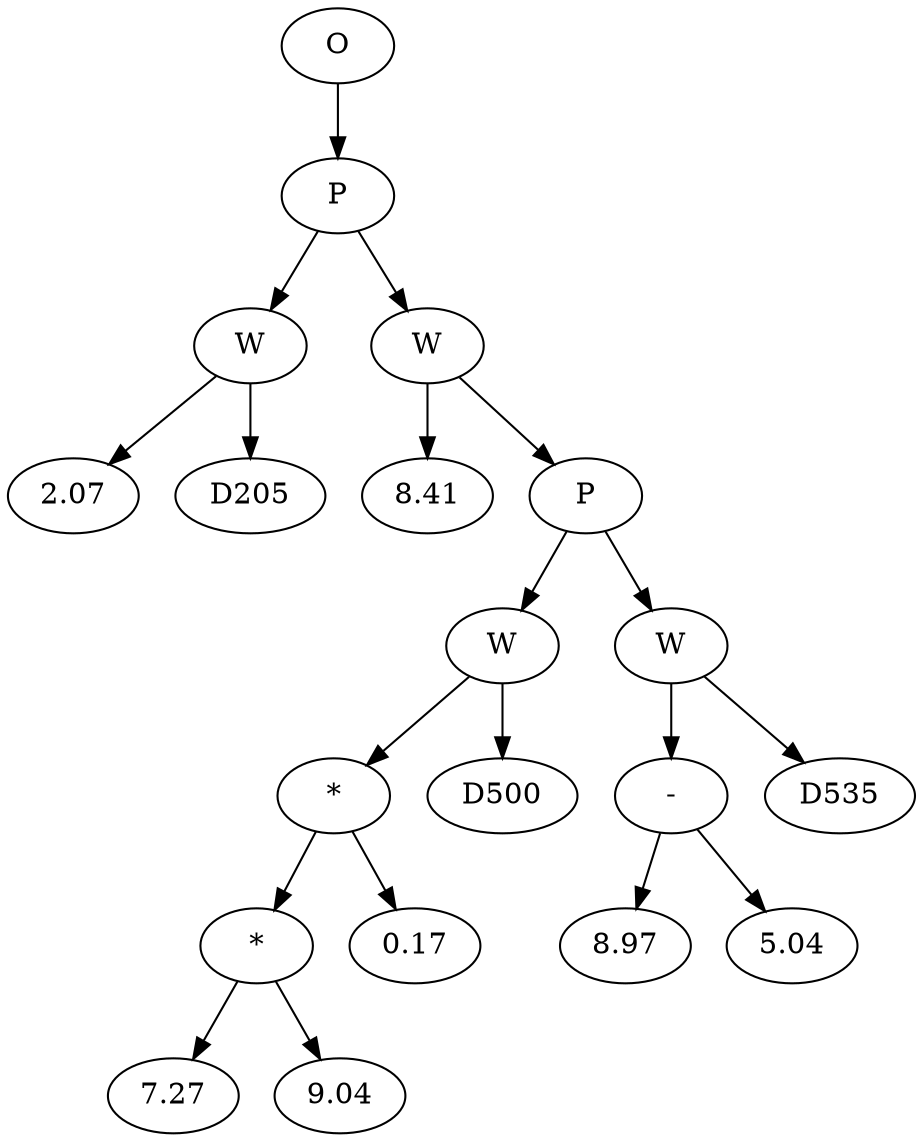 // Tree
digraph {
	2945328 [label=O]
	2945329 [label=P]
	2945328 -> 2945329
	2945330 [label=W]
	2945329 -> 2945330
	2945331 [label=2.07]
	2945330 -> 2945331
	2945332 [label=D205]
	2945330 -> 2945332
	2945333 [label=W]
	2945329 -> 2945333
	2945334 [label=8.41]
	2945333 -> 2945334
	2945335 [label=P]
	2945333 -> 2945335
	2945336 [label=W]
	2945335 -> 2945336
	2945337 [label="*"]
	2945336 -> 2945337
	2945338 [label="*"]
	2945337 -> 2945338
	2945339 [label=7.27]
	2945338 -> 2945339
	2945340 [label=9.04]
	2945338 -> 2945340
	2945341 [label=0.17]
	2945337 -> 2945341
	2945342 [label=D500]
	2945336 -> 2945342
	2945343 [label=W]
	2945335 -> 2945343
	2945344 [label="-"]
	2945343 -> 2945344
	2945345 [label=8.97]
	2945344 -> 2945345
	2945346 [label=5.04]
	2945344 -> 2945346
	2945347 [label=D535]
	2945343 -> 2945347
}

